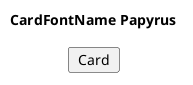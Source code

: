 @startuml
'!include ../../../plantuml-styles/plantuml-ae-skinparam-ex.iuml

skinparam CardFontName Papyrus

title CardFontName Papyrus

card Card

@enduml